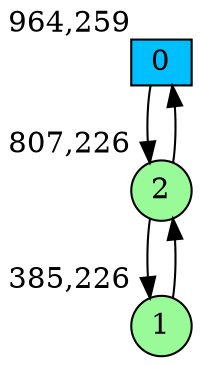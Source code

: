 digraph G {
graph [bgcolor=white]
node [shape=circle, style = filled, fillcolor=white,fixedsize=true, width=0.4, height=0.3 ]
0[xlabel="964,259", pos = "9.04688,0!", fillcolor=deepskyblue, shape=box ];
1[xlabel="385,226", pos = "0,0.515625!", fillcolor=palegreen ];
2[xlabel="807,226", pos = "6.59375,0.515625!", fillcolor=palegreen ];
0->2 ;
1->2 ;
2->1 ;
2->0 ;
}
